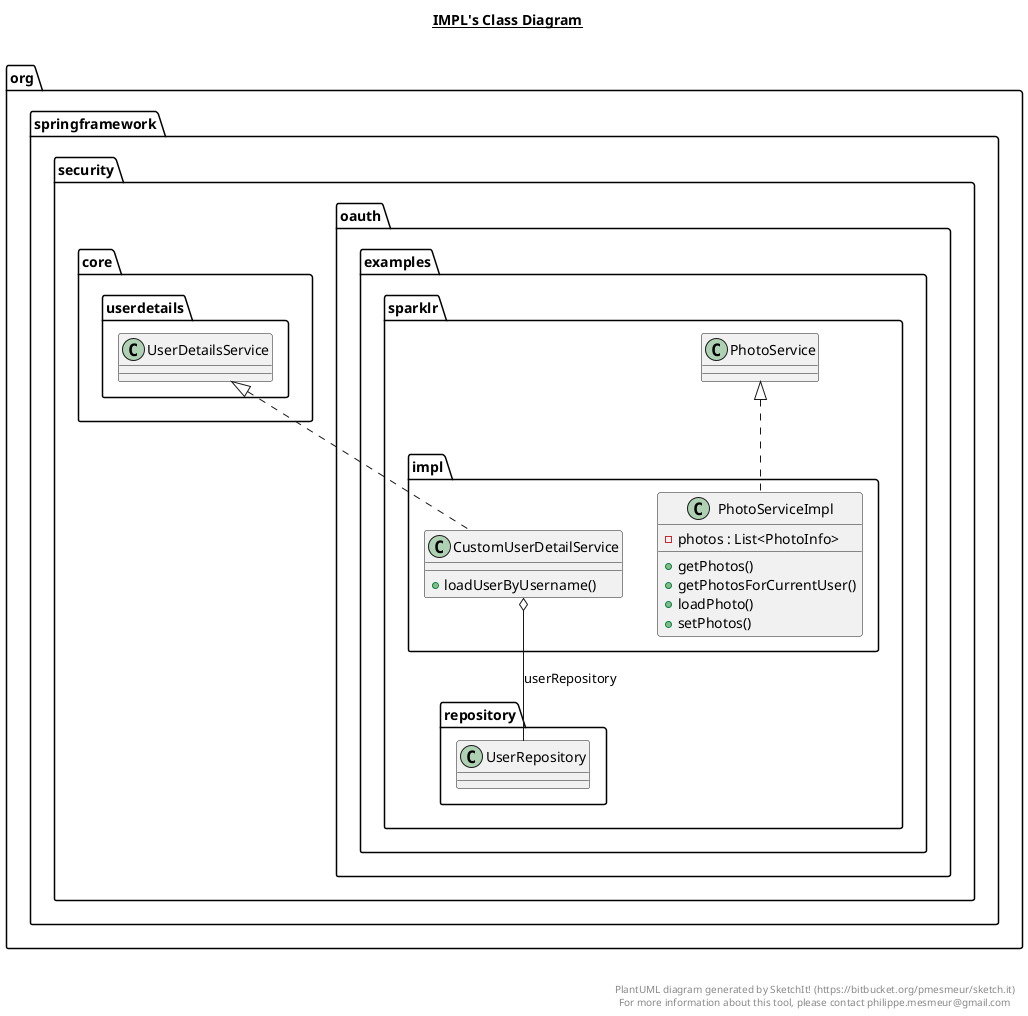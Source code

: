 @startuml

title __IMPL's Class Diagram__\n

  namespace org.springframework.security.oauth.examples.sparklr {
    namespace impl {
      class org.springframework.security.oauth.examples.sparklr.impl.CustomUserDetailService {
          + loadUserByUsername()
      }
    }
  }
  

  namespace org.springframework.security.oauth.examples.sparklr {
    namespace impl {
      class org.springframework.security.oauth.examples.sparklr.impl.PhotoServiceImpl {
          - photos : List<PhotoInfo>
          + getPhotos()
          + getPhotosForCurrentUser()
          + loadPhoto()
          + setPhotos()
      }
    }
  }
  

  org.springframework.security.oauth.examples.sparklr.impl.CustomUserDetailService .up.|> org.springframework.security.core.userdetails.UserDetailsService
  org.springframework.security.oauth.examples.sparklr.impl.CustomUserDetailService o-- org.springframework.security.oauth.examples.sparklr.repository.UserRepository : userRepository
  org.springframework.security.oauth.examples.sparklr.impl.PhotoServiceImpl .up.|> org.springframework.security.oauth.examples.sparklr.PhotoService


right footer


PlantUML diagram generated by SketchIt! (https://bitbucket.org/pmesmeur/sketch.it)
For more information about this tool, please contact philippe.mesmeur@gmail.com
endfooter

@enduml
